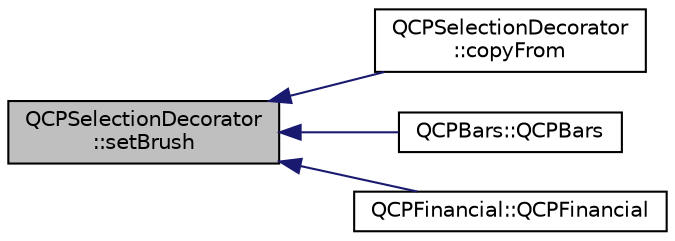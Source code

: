 digraph "QCPSelectionDecorator::setBrush"
{
  edge [fontname="Helvetica",fontsize="10",labelfontname="Helvetica",labelfontsize="10"];
  node [fontname="Helvetica",fontsize="10",shape=record];
  rankdir="LR";
  Node84 [label="QCPSelectionDecorator\l::setBrush",height=0.2,width=0.4,color="black", fillcolor="grey75", style="filled", fontcolor="black"];
  Node84 -> Node85 [dir="back",color="midnightblue",fontsize="10",style="solid",fontname="Helvetica"];
  Node85 [label="QCPSelectionDecorator\l::copyFrom",height=0.2,width=0.4,color="black", fillcolor="white", style="filled",URL="$class_q_c_p_selection_decorator.html#a467a8d5cfcab27e862a17c797ac27b8a"];
  Node84 -> Node86 [dir="back",color="midnightblue",fontsize="10",style="solid",fontname="Helvetica"];
  Node86 [label="QCPBars::QCPBars",height=0.2,width=0.4,color="black", fillcolor="white", style="filled",URL="$class_q_c_p_bars.html#a64006999ad9dff308f40df41cef176ad"];
  Node84 -> Node87 [dir="back",color="midnightblue",fontsize="10",style="solid",fontname="Helvetica"];
  Node87 [label="QCPFinancial::QCPFinancial",height=0.2,width=0.4,color="black", fillcolor="white", style="filled",URL="$class_q_c_p_financial.html#a4702d5248feeb9d1ec6e3ce725b10b32"];
}
